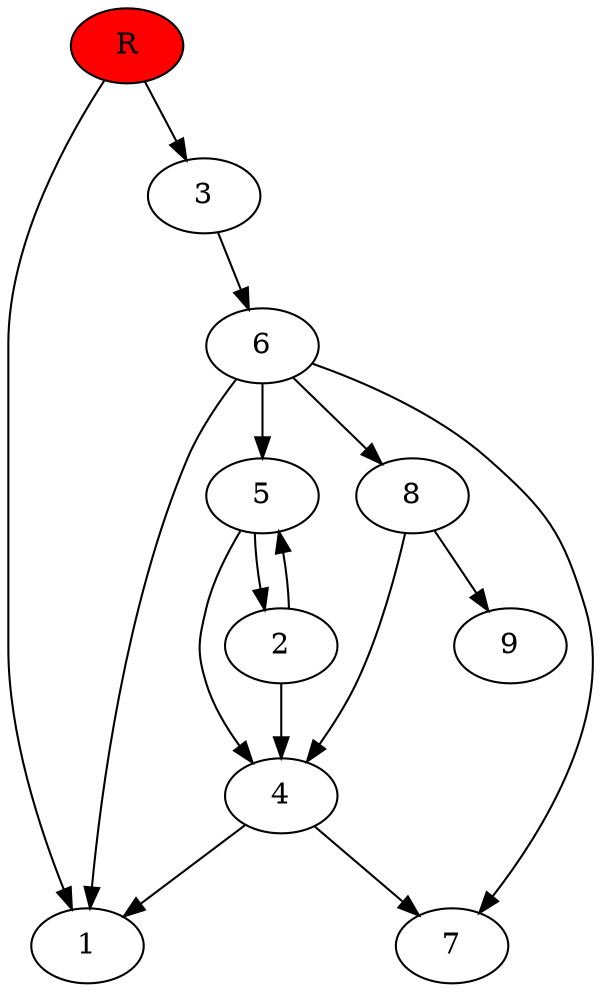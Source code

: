 digraph prb47486 {
	1
	2
	3
	4
	5
	6
	7
	8
	R [fillcolor="#ff0000" style=filled]
	2 -> 4
	2 -> 5
	3 -> 6
	4 -> 1
	4 -> 7
	5 -> 2
	5 -> 4
	6 -> 1
	6 -> 5
	6 -> 7
	6 -> 8
	8 -> 4
	8 -> 9
	R -> 1
	R -> 3
}
